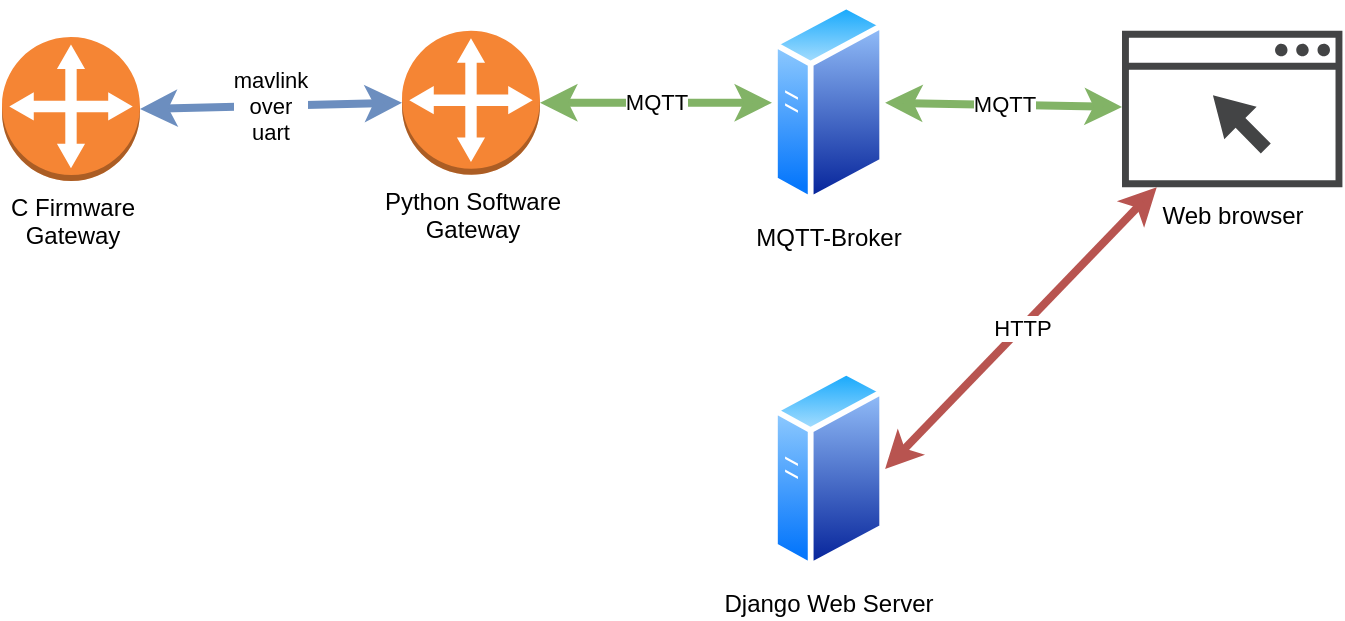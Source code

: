 <mxfile version="13.9.9" type="device"><diagram id="fZOSYh7khCQb-LSGcSjz" name="Page-1"><mxGraphModel dx="774" dy="487" grid="1" gridSize="10" guides="1" tooltips="1" connect="1" arrows="1" fold="1" page="1" pageScale="1" pageWidth="850" pageHeight="1100" math="0" shadow="0"><root><mxCell id="0"/><mxCell id="1" parent="0"/><mxCell id="5FzdmY7N-et8IaN6arSN-5" value="mavlink&lt;br&gt;over&lt;br&gt;uart" style="endArrow=classic;startArrow=classic;html=1;exitX=1;exitY=0.5;exitDx=0;exitDy=0;entryX=0;entryY=0.5;entryDx=0;entryDy=0;entryPerimeter=0;exitPerimeter=0;fillColor=#dae8fc;strokeColor=#6c8ebf;strokeWidth=4;" edge="1" parent="1" source="5FzdmY7N-et8IaN6arSN-13" target="5FzdmY7N-et8IaN6arSN-7"><mxGeometry width="50" height="50" relative="1" as="geometry"><mxPoint x="240" y="334.5" as="sourcePoint"/><mxPoint x="290" y="284.5" as="targetPoint"/></mxGeometry></mxCell><mxCell id="5FzdmY7N-et8IaN6arSN-6" value="MQTT-Broker" style="aspect=fixed;perimeter=ellipsePerimeter;html=1;align=center;shadow=0;dashed=0;spacingTop=3;image;image=img/lib/active_directory/generic_server.svg;" vertex="1" parent="1"><mxGeometry x="425" y="346.87" width="56.56" height="101" as="geometry"/></mxCell><mxCell id="5FzdmY7N-et8IaN6arSN-7" value="&lt;span&gt;Python Software &lt;br&gt;Gateway&lt;/span&gt;" style="outlineConnect=0;dashed=0;verticalLabelPosition=bottom;verticalAlign=top;align=center;html=1;shape=mxgraph.aws3.customer_gateway;fillColor=#F58534;gradientColor=none;" vertex="1" parent="1"><mxGeometry x="240" y="361.37" width="69" height="72" as="geometry"/></mxCell><mxCell id="5FzdmY7N-et8IaN6arSN-10" value="Web browser" style="pointerEvents=1;shadow=0;dashed=0;html=1;strokeColor=none;fillColor=#434445;aspect=fixed;labelPosition=center;verticalLabelPosition=bottom;verticalAlign=top;align=center;outlineConnect=0;shape=mxgraph.vvd.web_browser;" vertex="1" parent="1"><mxGeometry x="600" y="361.37" width="110.21" height="78.25" as="geometry"/></mxCell><mxCell id="5FzdmY7N-et8IaN6arSN-13" value="&lt;span&gt;C Firmware&lt;/span&gt;&lt;br&gt;&lt;span&gt;Gateway&lt;/span&gt;" style="outlineConnect=0;dashed=0;verticalLabelPosition=bottom;verticalAlign=top;align=center;html=1;shape=mxgraph.aws3.customer_gateway;fillColor=#F58534;gradientColor=none;" vertex="1" parent="1"><mxGeometry x="40" y="364.49" width="69" height="72" as="geometry"/></mxCell><mxCell id="5FzdmY7N-et8IaN6arSN-14" value="MQTT" style="endArrow=classic;startArrow=classic;html=1;entryX=0;entryY=0.5;entryDx=0;entryDy=0;exitX=1;exitY=0.5;exitDx=0;exitDy=0;exitPerimeter=0;fillColor=#d5e8d4;strokeColor=#82b366;strokeWidth=4;" edge="1" parent="1" source="5FzdmY7N-et8IaN6arSN-7" target="5FzdmY7N-et8IaN6arSN-6"><mxGeometry width="50" height="50" relative="1" as="geometry"><mxPoint x="40" y="424.5" as="sourcePoint"/><mxPoint x="90" y="374.5" as="targetPoint"/></mxGeometry></mxCell><mxCell id="5FzdmY7N-et8IaN6arSN-15" value="Django Web Server" style="aspect=fixed;perimeter=ellipsePerimeter;html=1;align=center;shadow=0;dashed=0;spacingTop=3;image;image=img/lib/active_directory/generic_server.svg;" vertex="1" parent="1"><mxGeometry x="425" y="530" width="56.56" height="101" as="geometry"/></mxCell><mxCell id="5FzdmY7N-et8IaN6arSN-17" value="HTTP" style="endArrow=classic;startArrow=classic;html=1;exitX=1;exitY=0.5;exitDx=0;exitDy=0;fillColor=#f8cecc;strokeColor=#b85450;strokeWidth=4;" edge="1" parent="1" source="5FzdmY7N-et8IaN6arSN-15" target="5FzdmY7N-et8IaN6arSN-10"><mxGeometry width="50" height="50" relative="1" as="geometry"><mxPoint x="280" y="520" as="sourcePoint"/><mxPoint x="330" y="470" as="targetPoint"/></mxGeometry></mxCell><mxCell id="5FzdmY7N-et8IaN6arSN-18" value="MQTT" style="endArrow=classic;startArrow=classic;html=1;entryX=1;entryY=0.5;entryDx=0;entryDy=0;fillColor=#d5e8d4;strokeColor=#82b366;strokeWidth=4;" edge="1" parent="1" source="5FzdmY7N-et8IaN6arSN-10" target="5FzdmY7N-et8IaN6arSN-6"><mxGeometry width="50" height="50" relative="1" as="geometry"><mxPoint x="280" y="520" as="sourcePoint"/><mxPoint x="330" y="470" as="targetPoint"/></mxGeometry></mxCell></root></mxGraphModel></diagram></mxfile>